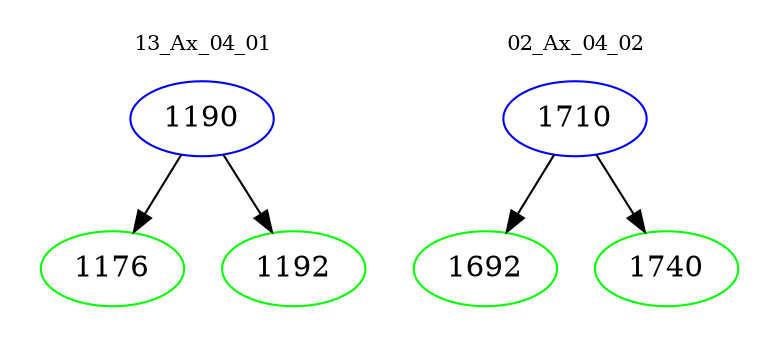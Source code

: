 digraph{
subgraph cluster_0 {
color = white
label = "13_Ax_04_01";
fontsize=10;
T0_1190 [label="1190", color="blue"]
T0_1190 -> T0_1176 [color="black"]
T0_1176 [label="1176", color="green"]
T0_1190 -> T0_1192 [color="black"]
T0_1192 [label="1192", color="green"]
}
subgraph cluster_1 {
color = white
label = "02_Ax_04_02";
fontsize=10;
T1_1710 [label="1710", color="blue"]
T1_1710 -> T1_1692 [color="black"]
T1_1692 [label="1692", color="green"]
T1_1710 -> T1_1740 [color="black"]
T1_1740 [label="1740", color="green"]
}
}
